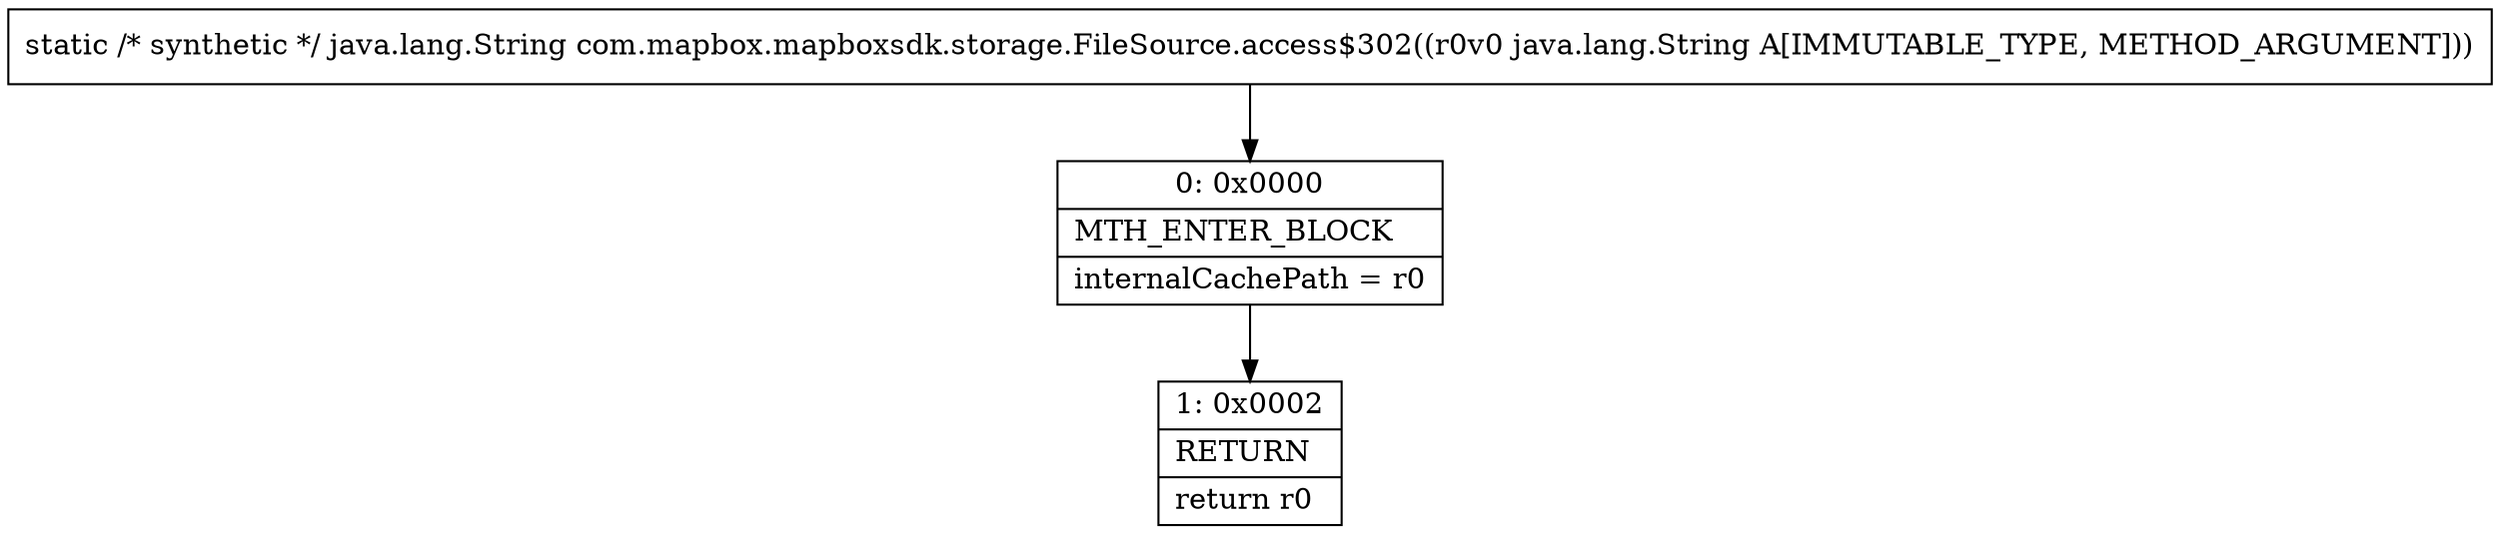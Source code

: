 digraph "CFG forcom.mapbox.mapboxsdk.storage.FileSource.access$302(Ljava\/lang\/String;)Ljava\/lang\/String;" {
Node_0 [shape=record,label="{0\:\ 0x0000|MTH_ENTER_BLOCK\l|internalCachePath = r0\l}"];
Node_1 [shape=record,label="{1\:\ 0x0002|RETURN\l|return r0\l}"];
MethodNode[shape=record,label="{static \/* synthetic *\/ java.lang.String com.mapbox.mapboxsdk.storage.FileSource.access$302((r0v0 java.lang.String A[IMMUTABLE_TYPE, METHOD_ARGUMENT])) }"];
MethodNode -> Node_0;
Node_0 -> Node_1;
}

